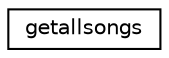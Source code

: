 digraph "Graphical Class Hierarchy"
{
 // LATEX_PDF_SIZE
  edge [fontname="Helvetica",fontsize="10",labelfontname="Helvetica",labelfontsize="10"];
  node [fontname="Helvetica",fontsize="10",shape=record];
  rankdir="LR";
  Node0 [label="getallsongs",height=0.2,width=0.4,color="black", fillcolor="white", style="filled",URL="$classgetallsongs.html",tooltip=" "];
}
